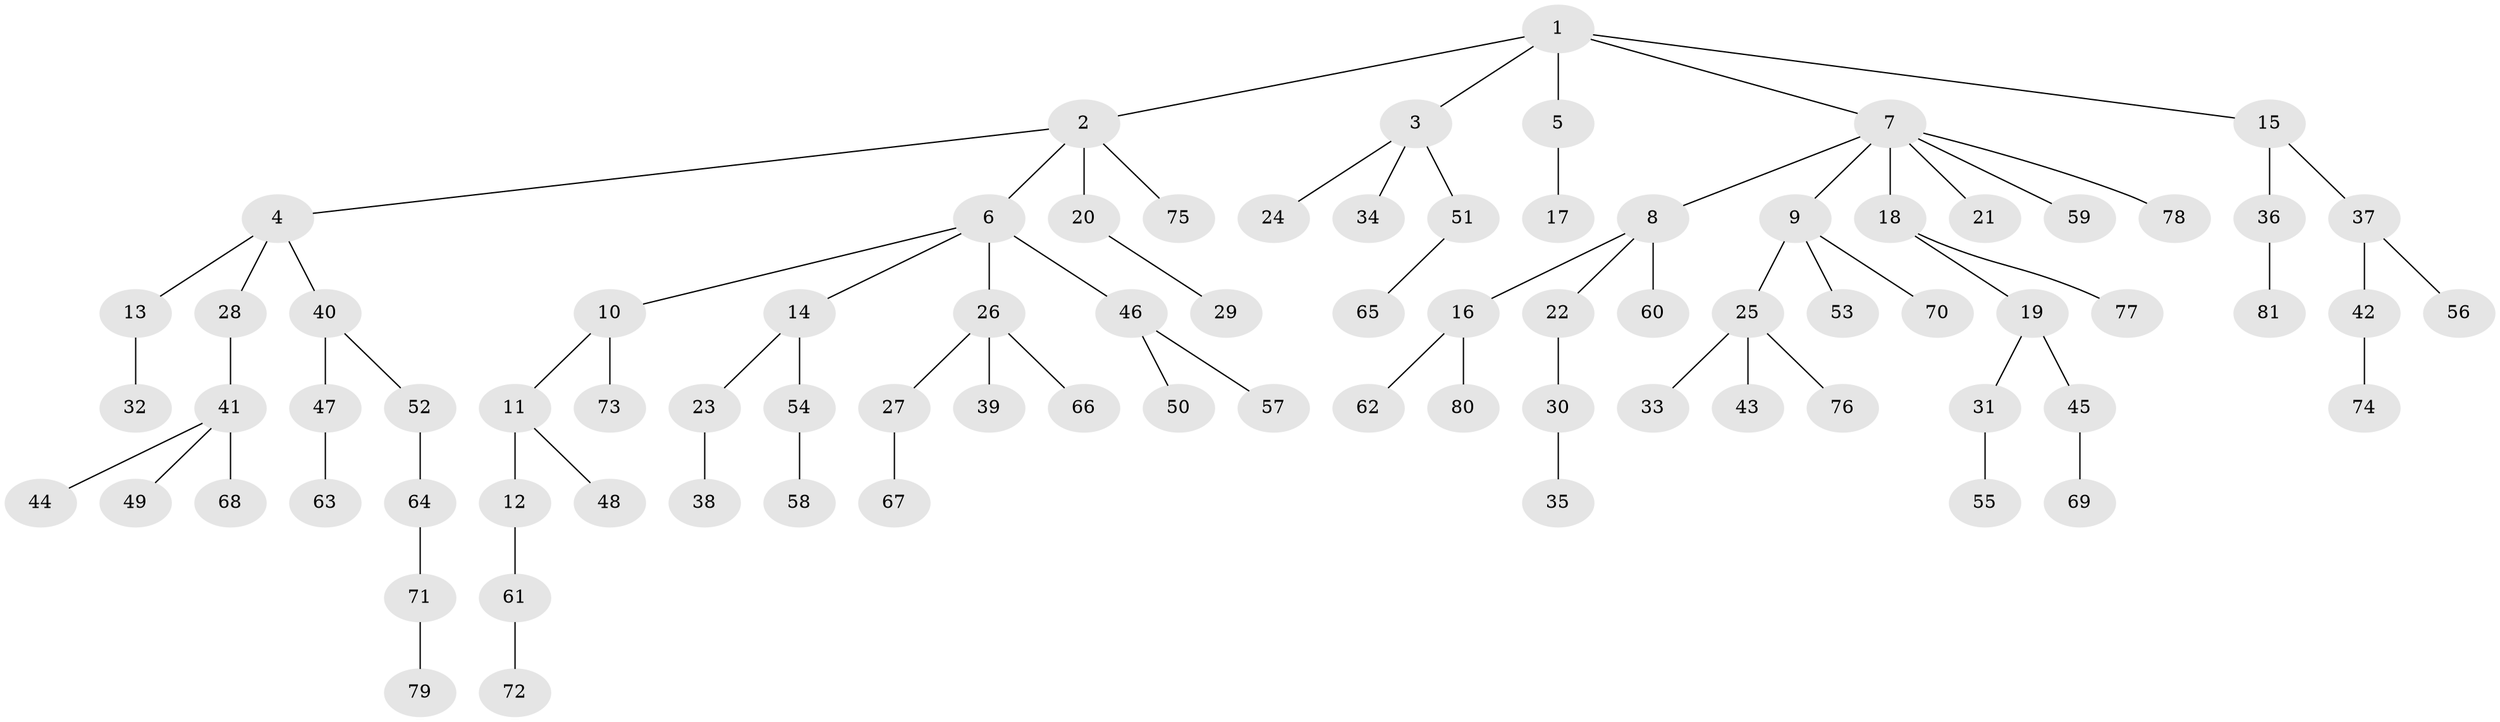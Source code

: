 // coarse degree distribution, {4: 0.03125, 1: 0.6875, 2: 0.25, 20: 0.03125}
// Generated by graph-tools (version 1.1) at 2025/56/03/04/25 21:56:38]
// undirected, 81 vertices, 80 edges
graph export_dot {
graph [start="1"]
  node [color=gray90,style=filled];
  1;
  2;
  3;
  4;
  5;
  6;
  7;
  8;
  9;
  10;
  11;
  12;
  13;
  14;
  15;
  16;
  17;
  18;
  19;
  20;
  21;
  22;
  23;
  24;
  25;
  26;
  27;
  28;
  29;
  30;
  31;
  32;
  33;
  34;
  35;
  36;
  37;
  38;
  39;
  40;
  41;
  42;
  43;
  44;
  45;
  46;
  47;
  48;
  49;
  50;
  51;
  52;
  53;
  54;
  55;
  56;
  57;
  58;
  59;
  60;
  61;
  62;
  63;
  64;
  65;
  66;
  67;
  68;
  69;
  70;
  71;
  72;
  73;
  74;
  75;
  76;
  77;
  78;
  79;
  80;
  81;
  1 -- 2;
  1 -- 3;
  1 -- 5;
  1 -- 7;
  1 -- 15;
  2 -- 4;
  2 -- 6;
  2 -- 20;
  2 -- 75;
  3 -- 24;
  3 -- 34;
  3 -- 51;
  4 -- 13;
  4 -- 28;
  4 -- 40;
  5 -- 17;
  6 -- 10;
  6 -- 14;
  6 -- 26;
  6 -- 46;
  7 -- 8;
  7 -- 9;
  7 -- 18;
  7 -- 21;
  7 -- 59;
  7 -- 78;
  8 -- 16;
  8 -- 22;
  8 -- 60;
  9 -- 25;
  9 -- 53;
  9 -- 70;
  10 -- 11;
  10 -- 73;
  11 -- 12;
  11 -- 48;
  12 -- 61;
  13 -- 32;
  14 -- 23;
  14 -- 54;
  15 -- 36;
  15 -- 37;
  16 -- 62;
  16 -- 80;
  18 -- 19;
  18 -- 77;
  19 -- 31;
  19 -- 45;
  20 -- 29;
  22 -- 30;
  23 -- 38;
  25 -- 33;
  25 -- 43;
  25 -- 76;
  26 -- 27;
  26 -- 39;
  26 -- 66;
  27 -- 67;
  28 -- 41;
  30 -- 35;
  31 -- 55;
  36 -- 81;
  37 -- 42;
  37 -- 56;
  40 -- 47;
  40 -- 52;
  41 -- 44;
  41 -- 49;
  41 -- 68;
  42 -- 74;
  45 -- 69;
  46 -- 50;
  46 -- 57;
  47 -- 63;
  51 -- 65;
  52 -- 64;
  54 -- 58;
  61 -- 72;
  64 -- 71;
  71 -- 79;
}

